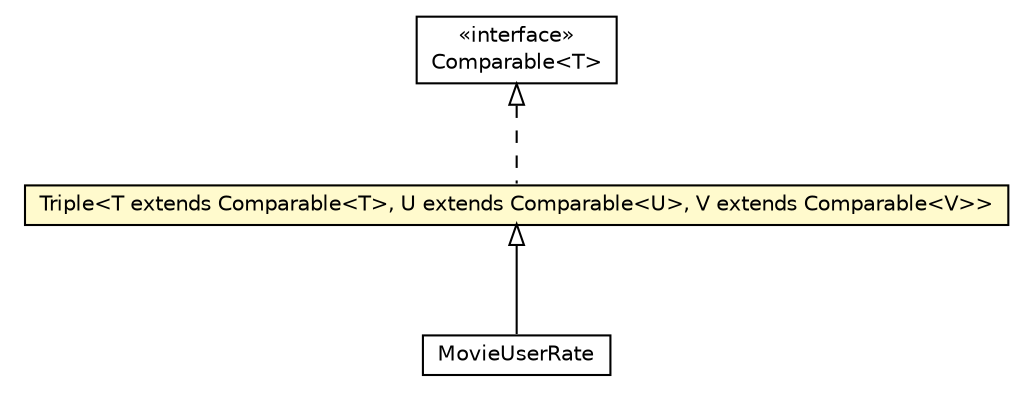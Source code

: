 #!/usr/local/bin/dot
#
# Class diagram 
# Generated by UMLGraph version 5.2 (http://www.umlgraph.org/)
#

digraph G {
	edge [fontname="Helvetica",fontsize=10,labelfontname="Helvetica",labelfontsize=10];
	node [fontname="Helvetica",fontsize=10,shape=plaintext];
	nodesep=0.25;
	ranksep=0.5;
	// it.unica.foresee.utils.Triple<T extends java.lang.Comparable<T>, U extends java.lang.Comparable<U>, V extends java.lang.Comparable<V>>
	c649 [label=<<table title="it.unica.foresee.utils.Triple" border="0" cellborder="1" cellspacing="0" cellpadding="2" port="p" bgcolor="lemonChiffon" href="./Triple.html">
		<tr><td><table border="0" cellspacing="0" cellpadding="1">
<tr><td align="center" balign="center"> Triple&lt;T extends Comparable&lt;T&gt;, U extends Comparable&lt;U&gt;, V extends Comparable&lt;V&gt;&gt; </td></tr>
		</table></td></tr>
		</table>>, fontname="Helvetica", fontcolor="black", fontsize=10.0];
	// it.unica.foresee.datasets.MovieUserRate
	c662 [label=<<table title="it.unica.foresee.datasets.MovieUserRate" border="0" cellborder="1" cellspacing="0" cellpadding="2" port="p" href="../datasets/MovieUserRate.html">
		<tr><td><table border="0" cellspacing="0" cellpadding="1">
<tr><td align="center" balign="center"> MovieUserRate </td></tr>
		</table></td></tr>
		</table>>, fontname="Helvetica", fontcolor="black", fontsize=10.0];
	//it.unica.foresee.utils.Triple<T extends java.lang.Comparable<T>, U extends java.lang.Comparable<U>, V extends java.lang.Comparable<V>> implements java.lang.Comparable<T>
	c687:p -> c649:p [dir=back,arrowtail=empty,style=dashed];
	//it.unica.foresee.datasets.MovieUserRate extends it.unica.foresee.utils.Triple<java.lang.Integer, java.lang.Integer, java.lang.Integer>
	c649:p -> c662:p [dir=back,arrowtail=empty];
	// java.lang.Comparable<T>
	c687 [label=<<table title="java.lang.Comparable" border="0" cellborder="1" cellspacing="0" cellpadding="2" port="p" href="http://java.sun.com/j2se/1.4.2/docs/api/java/lang/Comparable.html">
		<tr><td><table border="0" cellspacing="0" cellpadding="1">
<tr><td align="center" balign="center"> &#171;interface&#187; </td></tr>
<tr><td align="center" balign="center"> Comparable&lt;T&gt; </td></tr>
		</table></td></tr>
		</table>>, fontname="Helvetica", fontcolor="black", fontsize=10.0];
}


